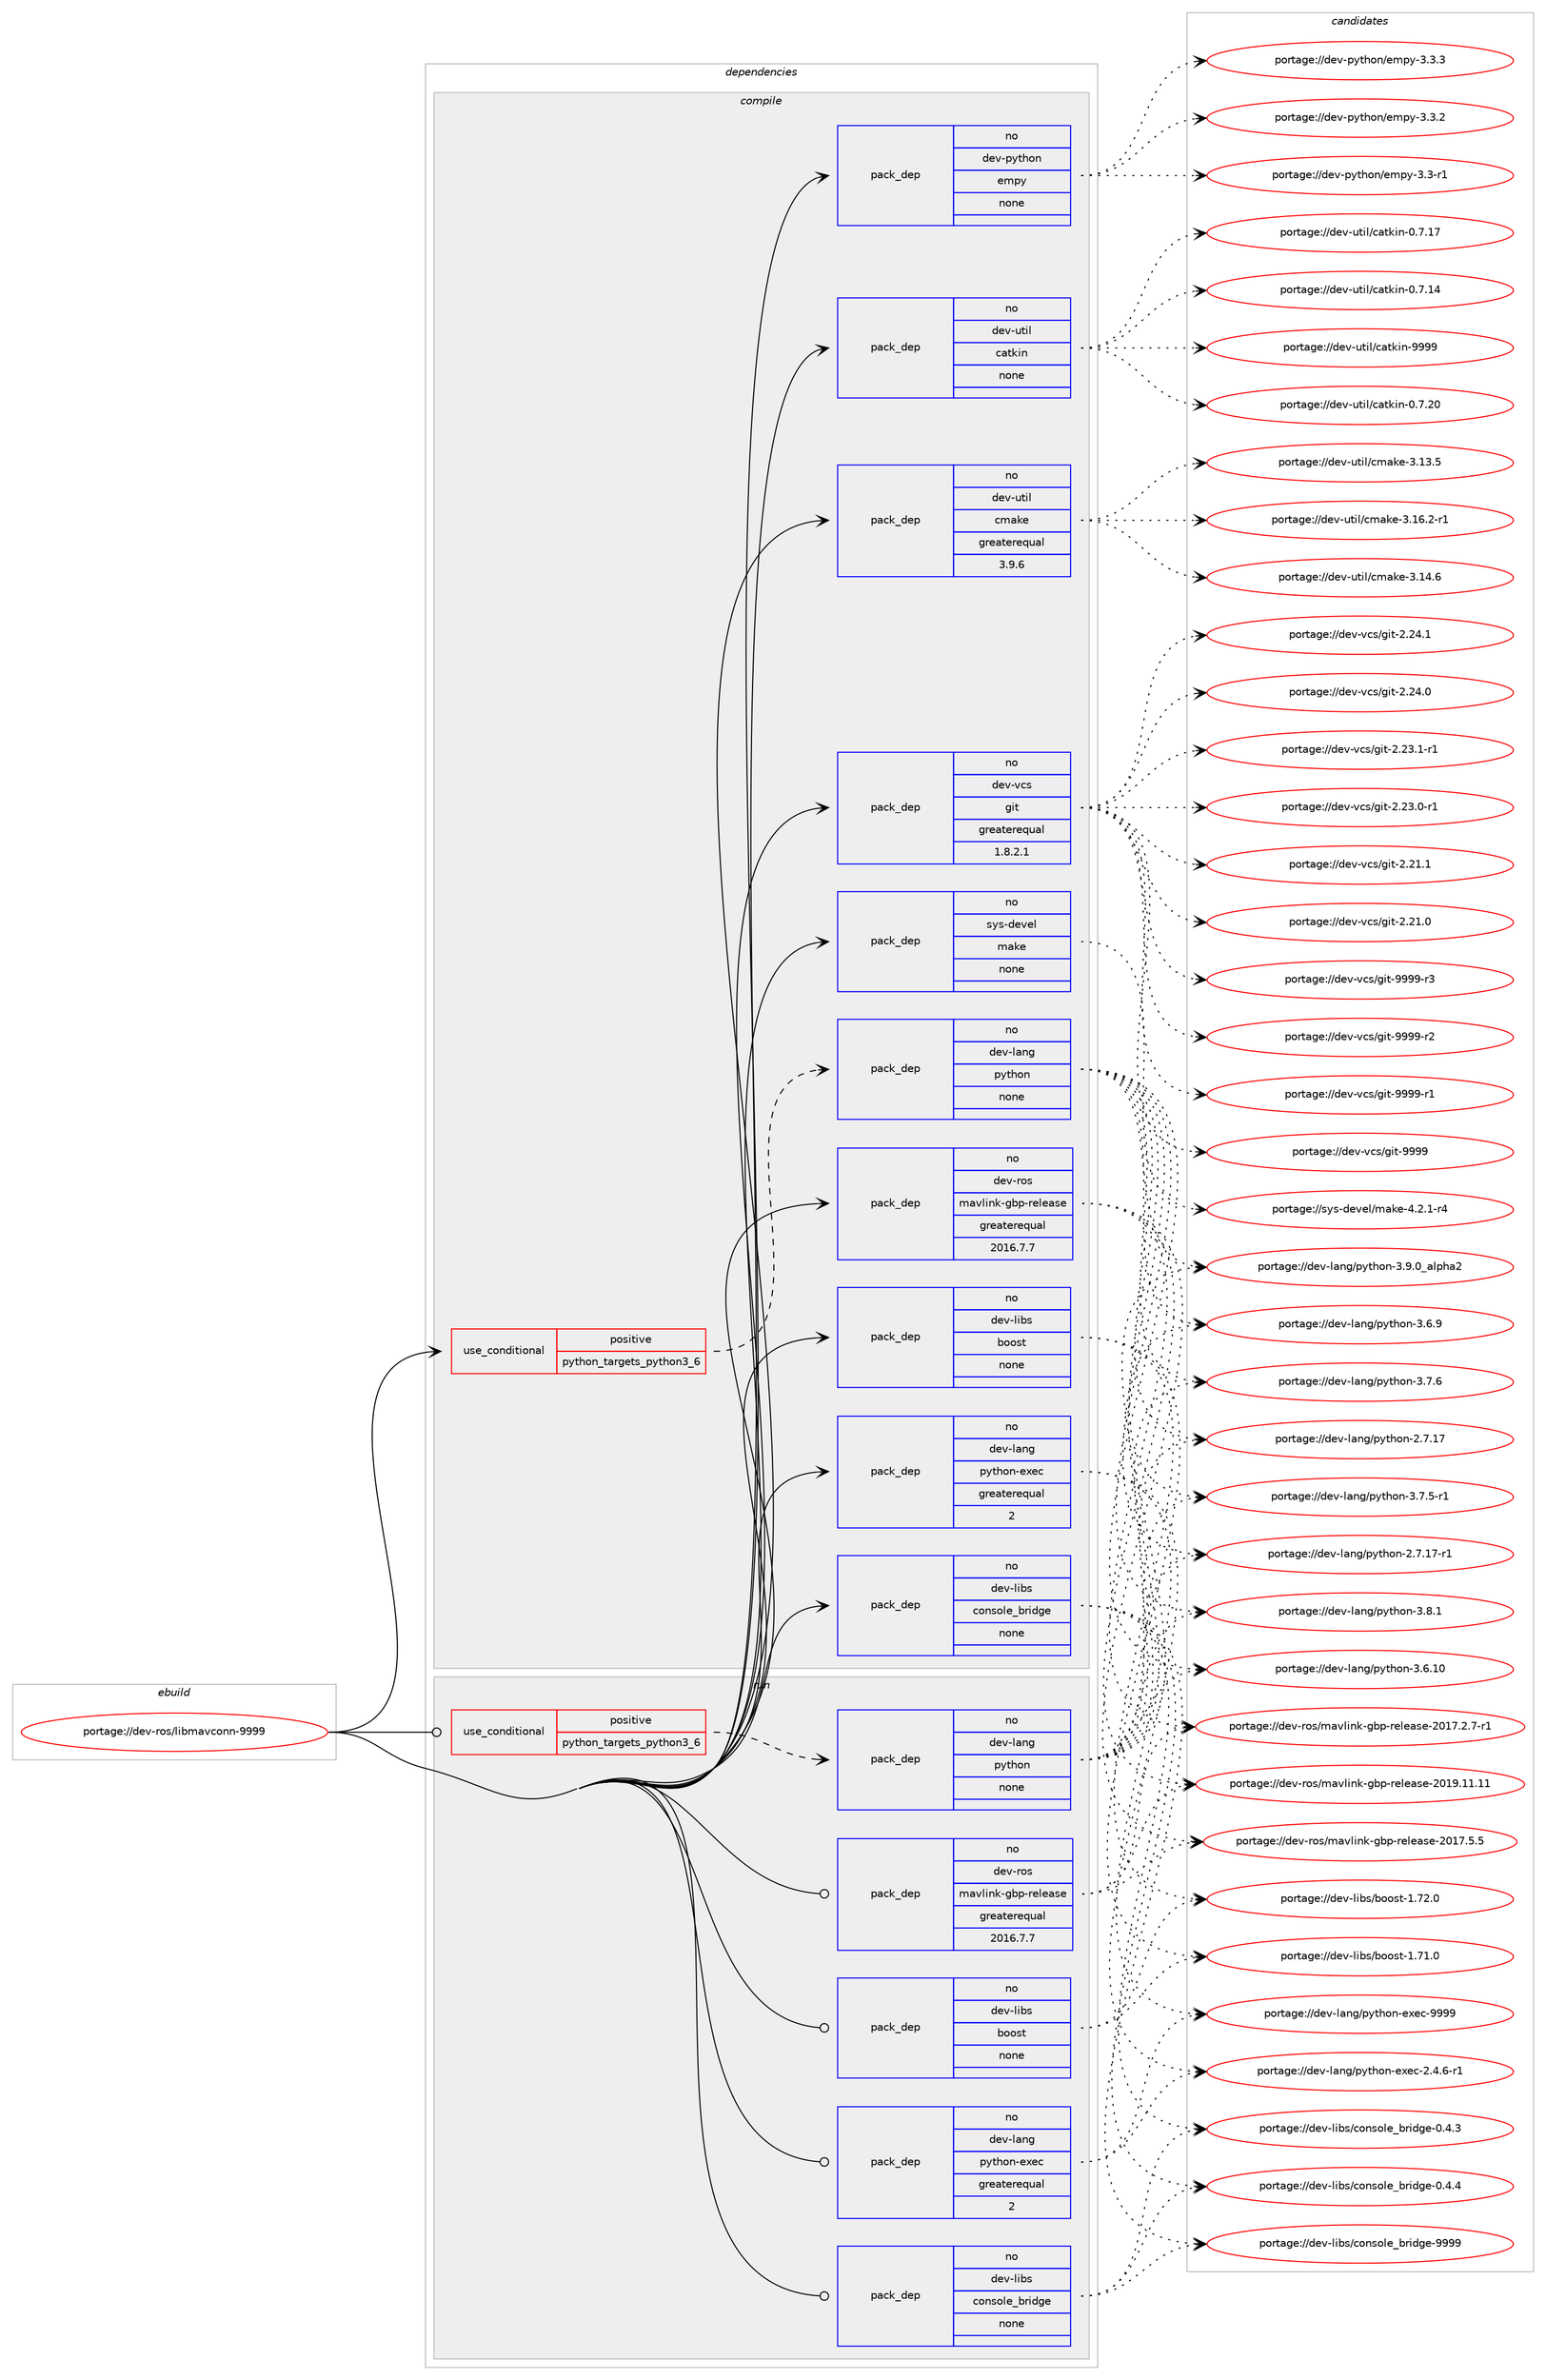 digraph prolog {

# *************
# Graph options
# *************

newrank=true;
concentrate=true;
compound=true;
graph [rankdir=LR,fontname=Helvetica,fontsize=10,ranksep=1.5];#, ranksep=2.5, nodesep=0.2];
edge  [arrowhead=vee];
node  [fontname=Helvetica,fontsize=10];

# **********
# The ebuild
# **********

subgraph cluster_leftcol {
color=gray;
label=<<i>ebuild</i>>;
id [label="portage://dev-ros/libmavconn-9999", color=red, width=4, href="../dev-ros/libmavconn-9999.svg"];
}

# ****************
# The dependencies
# ****************

subgraph cluster_midcol {
color=gray;
label=<<i>dependencies</i>>;
subgraph cluster_compile {
fillcolor="#eeeeee";
style=filled;
label=<<i>compile</i>>;
subgraph cond99852 {
dependency398377 [label=<<TABLE BORDER="0" CELLBORDER="1" CELLSPACING="0" CELLPADDING="4"><TR><TD ROWSPAN="3" CELLPADDING="10">use_conditional</TD></TR><TR><TD>positive</TD></TR><TR><TD>python_targets_python3_6</TD></TR></TABLE>>, shape=none, color=red];
subgraph pack293672 {
dependency398378 [label=<<TABLE BORDER="0" CELLBORDER="1" CELLSPACING="0" CELLPADDING="4" WIDTH="220"><TR><TD ROWSPAN="6" CELLPADDING="30">pack_dep</TD></TR><TR><TD WIDTH="110">no</TD></TR><TR><TD>dev-lang</TD></TR><TR><TD>python</TD></TR><TR><TD>none</TD></TR><TR><TD></TD></TR></TABLE>>, shape=none, color=blue];
}
dependency398377:e -> dependency398378:w [weight=20,style="dashed",arrowhead="vee"];
}
id:e -> dependency398377:w [weight=20,style="solid",arrowhead="vee"];
subgraph pack293673 {
dependency398379 [label=<<TABLE BORDER="0" CELLBORDER="1" CELLSPACING="0" CELLPADDING="4" WIDTH="220"><TR><TD ROWSPAN="6" CELLPADDING="30">pack_dep</TD></TR><TR><TD WIDTH="110">no</TD></TR><TR><TD>dev-lang</TD></TR><TR><TD>python-exec</TD></TR><TR><TD>greaterequal</TD></TR><TR><TD>2</TD></TR></TABLE>>, shape=none, color=blue];
}
id:e -> dependency398379:w [weight=20,style="solid",arrowhead="vee"];
subgraph pack293674 {
dependency398380 [label=<<TABLE BORDER="0" CELLBORDER="1" CELLSPACING="0" CELLPADDING="4" WIDTH="220"><TR><TD ROWSPAN="6" CELLPADDING="30">pack_dep</TD></TR><TR><TD WIDTH="110">no</TD></TR><TR><TD>dev-libs</TD></TR><TR><TD>boost</TD></TR><TR><TD>none</TD></TR><TR><TD></TD></TR></TABLE>>, shape=none, color=blue];
}
id:e -> dependency398380:w [weight=20,style="solid",arrowhead="vee"];
subgraph pack293675 {
dependency398381 [label=<<TABLE BORDER="0" CELLBORDER="1" CELLSPACING="0" CELLPADDING="4" WIDTH="220"><TR><TD ROWSPAN="6" CELLPADDING="30">pack_dep</TD></TR><TR><TD WIDTH="110">no</TD></TR><TR><TD>dev-libs</TD></TR><TR><TD>console_bridge</TD></TR><TR><TD>none</TD></TR><TR><TD></TD></TR></TABLE>>, shape=none, color=blue];
}
id:e -> dependency398381:w [weight=20,style="solid",arrowhead="vee"];
subgraph pack293676 {
dependency398382 [label=<<TABLE BORDER="0" CELLBORDER="1" CELLSPACING="0" CELLPADDING="4" WIDTH="220"><TR><TD ROWSPAN="6" CELLPADDING="30">pack_dep</TD></TR><TR><TD WIDTH="110">no</TD></TR><TR><TD>dev-python</TD></TR><TR><TD>empy</TD></TR><TR><TD>none</TD></TR><TR><TD></TD></TR></TABLE>>, shape=none, color=blue];
}
id:e -> dependency398382:w [weight=20,style="solid",arrowhead="vee"];
subgraph pack293677 {
dependency398383 [label=<<TABLE BORDER="0" CELLBORDER="1" CELLSPACING="0" CELLPADDING="4" WIDTH="220"><TR><TD ROWSPAN="6" CELLPADDING="30">pack_dep</TD></TR><TR><TD WIDTH="110">no</TD></TR><TR><TD>dev-ros</TD></TR><TR><TD>mavlink-gbp-release</TD></TR><TR><TD>greaterequal</TD></TR><TR><TD>2016.7.7</TD></TR></TABLE>>, shape=none, color=blue];
}
id:e -> dependency398383:w [weight=20,style="solid",arrowhead="vee"];
subgraph pack293678 {
dependency398384 [label=<<TABLE BORDER="0" CELLBORDER="1" CELLSPACING="0" CELLPADDING="4" WIDTH="220"><TR><TD ROWSPAN="6" CELLPADDING="30">pack_dep</TD></TR><TR><TD WIDTH="110">no</TD></TR><TR><TD>dev-util</TD></TR><TR><TD>catkin</TD></TR><TR><TD>none</TD></TR><TR><TD></TD></TR></TABLE>>, shape=none, color=blue];
}
id:e -> dependency398384:w [weight=20,style="solid",arrowhead="vee"];
subgraph pack293679 {
dependency398385 [label=<<TABLE BORDER="0" CELLBORDER="1" CELLSPACING="0" CELLPADDING="4" WIDTH="220"><TR><TD ROWSPAN="6" CELLPADDING="30">pack_dep</TD></TR><TR><TD WIDTH="110">no</TD></TR><TR><TD>dev-util</TD></TR><TR><TD>cmake</TD></TR><TR><TD>greaterequal</TD></TR><TR><TD>3.9.6</TD></TR></TABLE>>, shape=none, color=blue];
}
id:e -> dependency398385:w [weight=20,style="solid",arrowhead="vee"];
subgraph pack293680 {
dependency398386 [label=<<TABLE BORDER="0" CELLBORDER="1" CELLSPACING="0" CELLPADDING="4" WIDTH="220"><TR><TD ROWSPAN="6" CELLPADDING="30">pack_dep</TD></TR><TR><TD WIDTH="110">no</TD></TR><TR><TD>dev-vcs</TD></TR><TR><TD>git</TD></TR><TR><TD>greaterequal</TD></TR><TR><TD>1.8.2.1</TD></TR></TABLE>>, shape=none, color=blue];
}
id:e -> dependency398386:w [weight=20,style="solid",arrowhead="vee"];
subgraph pack293681 {
dependency398387 [label=<<TABLE BORDER="0" CELLBORDER="1" CELLSPACING="0" CELLPADDING="4" WIDTH="220"><TR><TD ROWSPAN="6" CELLPADDING="30">pack_dep</TD></TR><TR><TD WIDTH="110">no</TD></TR><TR><TD>sys-devel</TD></TR><TR><TD>make</TD></TR><TR><TD>none</TD></TR><TR><TD></TD></TR></TABLE>>, shape=none, color=blue];
}
id:e -> dependency398387:w [weight=20,style="solid",arrowhead="vee"];
}
subgraph cluster_compileandrun {
fillcolor="#eeeeee";
style=filled;
label=<<i>compile and run</i>>;
}
subgraph cluster_run {
fillcolor="#eeeeee";
style=filled;
label=<<i>run</i>>;
subgraph cond99853 {
dependency398388 [label=<<TABLE BORDER="0" CELLBORDER="1" CELLSPACING="0" CELLPADDING="4"><TR><TD ROWSPAN="3" CELLPADDING="10">use_conditional</TD></TR><TR><TD>positive</TD></TR><TR><TD>python_targets_python3_6</TD></TR></TABLE>>, shape=none, color=red];
subgraph pack293682 {
dependency398389 [label=<<TABLE BORDER="0" CELLBORDER="1" CELLSPACING="0" CELLPADDING="4" WIDTH="220"><TR><TD ROWSPAN="6" CELLPADDING="30">pack_dep</TD></TR><TR><TD WIDTH="110">no</TD></TR><TR><TD>dev-lang</TD></TR><TR><TD>python</TD></TR><TR><TD>none</TD></TR><TR><TD></TD></TR></TABLE>>, shape=none, color=blue];
}
dependency398388:e -> dependency398389:w [weight=20,style="dashed",arrowhead="vee"];
}
id:e -> dependency398388:w [weight=20,style="solid",arrowhead="odot"];
subgraph pack293683 {
dependency398390 [label=<<TABLE BORDER="0" CELLBORDER="1" CELLSPACING="0" CELLPADDING="4" WIDTH="220"><TR><TD ROWSPAN="6" CELLPADDING="30">pack_dep</TD></TR><TR><TD WIDTH="110">no</TD></TR><TR><TD>dev-lang</TD></TR><TR><TD>python-exec</TD></TR><TR><TD>greaterequal</TD></TR><TR><TD>2</TD></TR></TABLE>>, shape=none, color=blue];
}
id:e -> dependency398390:w [weight=20,style="solid",arrowhead="odot"];
subgraph pack293684 {
dependency398391 [label=<<TABLE BORDER="0" CELLBORDER="1" CELLSPACING="0" CELLPADDING="4" WIDTH="220"><TR><TD ROWSPAN="6" CELLPADDING="30">pack_dep</TD></TR><TR><TD WIDTH="110">no</TD></TR><TR><TD>dev-libs</TD></TR><TR><TD>boost</TD></TR><TR><TD>none</TD></TR><TR><TD></TD></TR></TABLE>>, shape=none, color=blue];
}
id:e -> dependency398391:w [weight=20,style="solid",arrowhead="odot"];
subgraph pack293685 {
dependency398392 [label=<<TABLE BORDER="0" CELLBORDER="1" CELLSPACING="0" CELLPADDING="4" WIDTH="220"><TR><TD ROWSPAN="6" CELLPADDING="30">pack_dep</TD></TR><TR><TD WIDTH="110">no</TD></TR><TR><TD>dev-libs</TD></TR><TR><TD>console_bridge</TD></TR><TR><TD>none</TD></TR><TR><TD></TD></TR></TABLE>>, shape=none, color=blue];
}
id:e -> dependency398392:w [weight=20,style="solid",arrowhead="odot"];
subgraph pack293686 {
dependency398393 [label=<<TABLE BORDER="0" CELLBORDER="1" CELLSPACING="0" CELLPADDING="4" WIDTH="220"><TR><TD ROWSPAN="6" CELLPADDING="30">pack_dep</TD></TR><TR><TD WIDTH="110">no</TD></TR><TR><TD>dev-ros</TD></TR><TR><TD>mavlink-gbp-release</TD></TR><TR><TD>greaterequal</TD></TR><TR><TD>2016.7.7</TD></TR></TABLE>>, shape=none, color=blue];
}
id:e -> dependency398393:w [weight=20,style="solid",arrowhead="odot"];
}
}

# **************
# The candidates
# **************

subgraph cluster_choices {
rank=same;
color=gray;
label=<<i>candidates</i>>;

subgraph choice293672 {
color=black;
nodesep=1;
choice10010111845108971101034711212111610411111045514657464895971081121049750 [label="portage://dev-lang/python-3.9.0_alpha2", color=red, width=4,href="../dev-lang/python-3.9.0_alpha2.svg"];
choice100101118451089711010347112121116104111110455146564649 [label="portage://dev-lang/python-3.8.1", color=red, width=4,href="../dev-lang/python-3.8.1.svg"];
choice100101118451089711010347112121116104111110455146554654 [label="portage://dev-lang/python-3.7.6", color=red, width=4,href="../dev-lang/python-3.7.6.svg"];
choice1001011184510897110103471121211161041111104551465546534511449 [label="portage://dev-lang/python-3.7.5-r1", color=red, width=4,href="../dev-lang/python-3.7.5-r1.svg"];
choice100101118451089711010347112121116104111110455146544657 [label="portage://dev-lang/python-3.6.9", color=red, width=4,href="../dev-lang/python-3.6.9.svg"];
choice10010111845108971101034711212111610411111045514654464948 [label="portage://dev-lang/python-3.6.10", color=red, width=4,href="../dev-lang/python-3.6.10.svg"];
choice100101118451089711010347112121116104111110455046554649554511449 [label="portage://dev-lang/python-2.7.17-r1", color=red, width=4,href="../dev-lang/python-2.7.17-r1.svg"];
choice10010111845108971101034711212111610411111045504655464955 [label="portage://dev-lang/python-2.7.17", color=red, width=4,href="../dev-lang/python-2.7.17.svg"];
dependency398378:e -> choice10010111845108971101034711212111610411111045514657464895971081121049750:w [style=dotted,weight="100"];
dependency398378:e -> choice100101118451089711010347112121116104111110455146564649:w [style=dotted,weight="100"];
dependency398378:e -> choice100101118451089711010347112121116104111110455146554654:w [style=dotted,weight="100"];
dependency398378:e -> choice1001011184510897110103471121211161041111104551465546534511449:w [style=dotted,weight="100"];
dependency398378:e -> choice100101118451089711010347112121116104111110455146544657:w [style=dotted,weight="100"];
dependency398378:e -> choice10010111845108971101034711212111610411111045514654464948:w [style=dotted,weight="100"];
dependency398378:e -> choice100101118451089711010347112121116104111110455046554649554511449:w [style=dotted,weight="100"];
dependency398378:e -> choice10010111845108971101034711212111610411111045504655464955:w [style=dotted,weight="100"];
}
subgraph choice293673 {
color=black;
nodesep=1;
choice10010111845108971101034711212111610411111045101120101994557575757 [label="portage://dev-lang/python-exec-9999", color=red, width=4,href="../dev-lang/python-exec-9999.svg"];
choice10010111845108971101034711212111610411111045101120101994550465246544511449 [label="portage://dev-lang/python-exec-2.4.6-r1", color=red, width=4,href="../dev-lang/python-exec-2.4.6-r1.svg"];
dependency398379:e -> choice10010111845108971101034711212111610411111045101120101994557575757:w [style=dotted,weight="100"];
dependency398379:e -> choice10010111845108971101034711212111610411111045101120101994550465246544511449:w [style=dotted,weight="100"];
}
subgraph choice293674 {
color=black;
nodesep=1;
choice1001011184510810598115479811111111511645494655504648 [label="portage://dev-libs/boost-1.72.0", color=red, width=4,href="../dev-libs/boost-1.72.0.svg"];
choice1001011184510810598115479811111111511645494655494648 [label="portage://dev-libs/boost-1.71.0", color=red, width=4,href="../dev-libs/boost-1.71.0.svg"];
dependency398380:e -> choice1001011184510810598115479811111111511645494655504648:w [style=dotted,weight="100"];
dependency398380:e -> choice1001011184510810598115479811111111511645494655494648:w [style=dotted,weight="100"];
}
subgraph choice293675 {
color=black;
nodesep=1;
choice1001011184510810598115479911111011511110810195981141051001031014557575757 [label="portage://dev-libs/console_bridge-9999", color=red, width=4,href="../dev-libs/console_bridge-9999.svg"];
choice100101118451081059811547991111101151111081019598114105100103101454846524652 [label="portage://dev-libs/console_bridge-0.4.4", color=red, width=4,href="../dev-libs/console_bridge-0.4.4.svg"];
choice100101118451081059811547991111101151111081019598114105100103101454846524651 [label="portage://dev-libs/console_bridge-0.4.3", color=red, width=4,href="../dev-libs/console_bridge-0.4.3.svg"];
dependency398381:e -> choice1001011184510810598115479911111011511110810195981141051001031014557575757:w [style=dotted,weight="100"];
dependency398381:e -> choice100101118451081059811547991111101151111081019598114105100103101454846524652:w [style=dotted,weight="100"];
dependency398381:e -> choice100101118451081059811547991111101151111081019598114105100103101454846524651:w [style=dotted,weight="100"];
}
subgraph choice293676 {
color=black;
nodesep=1;
choice1001011184511212111610411111047101109112121455146514651 [label="portage://dev-python/empy-3.3.3", color=red, width=4,href="../dev-python/empy-3.3.3.svg"];
choice1001011184511212111610411111047101109112121455146514650 [label="portage://dev-python/empy-3.3.2", color=red, width=4,href="../dev-python/empy-3.3.2.svg"];
choice1001011184511212111610411111047101109112121455146514511449 [label="portage://dev-python/empy-3.3-r1", color=red, width=4,href="../dev-python/empy-3.3-r1.svg"];
dependency398382:e -> choice1001011184511212111610411111047101109112121455146514651:w [style=dotted,weight="100"];
dependency398382:e -> choice1001011184511212111610411111047101109112121455146514650:w [style=dotted,weight="100"];
dependency398382:e -> choice1001011184511212111610411111047101109112121455146514511449:w [style=dotted,weight="100"];
}
subgraph choice293677 {
color=black;
nodesep=1;
choice100101118451141111154710997118108105110107451039811245114101108101971151014550484957464949464949 [label="portage://dev-ros/mavlink-gbp-release-2019.11.11", color=red, width=4,href="../dev-ros/mavlink-gbp-release-2019.11.11.svg"];
choice10010111845114111115471099711810810511010745103981124511410110810197115101455048495546534653 [label="portage://dev-ros/mavlink-gbp-release-2017.5.5", color=red, width=4,href="../dev-ros/mavlink-gbp-release-2017.5.5.svg"];
choice100101118451141111154710997118108105110107451039811245114101108101971151014550484955465046554511449 [label="portage://dev-ros/mavlink-gbp-release-2017.2.7-r1", color=red, width=4,href="../dev-ros/mavlink-gbp-release-2017.2.7-r1.svg"];
dependency398383:e -> choice100101118451141111154710997118108105110107451039811245114101108101971151014550484957464949464949:w [style=dotted,weight="100"];
dependency398383:e -> choice10010111845114111115471099711810810511010745103981124511410110810197115101455048495546534653:w [style=dotted,weight="100"];
dependency398383:e -> choice100101118451141111154710997118108105110107451039811245114101108101971151014550484955465046554511449:w [style=dotted,weight="100"];
}
subgraph choice293678 {
color=black;
nodesep=1;
choice100101118451171161051084799971161071051104557575757 [label="portage://dev-util/catkin-9999", color=red, width=4,href="../dev-util/catkin-9999.svg"];
choice1001011184511711610510847999711610710511045484655465048 [label="portage://dev-util/catkin-0.7.20", color=red, width=4,href="../dev-util/catkin-0.7.20.svg"];
choice1001011184511711610510847999711610710511045484655464955 [label="portage://dev-util/catkin-0.7.17", color=red, width=4,href="../dev-util/catkin-0.7.17.svg"];
choice1001011184511711610510847999711610710511045484655464952 [label="portage://dev-util/catkin-0.7.14", color=red, width=4,href="../dev-util/catkin-0.7.14.svg"];
dependency398384:e -> choice100101118451171161051084799971161071051104557575757:w [style=dotted,weight="100"];
dependency398384:e -> choice1001011184511711610510847999711610710511045484655465048:w [style=dotted,weight="100"];
dependency398384:e -> choice1001011184511711610510847999711610710511045484655464955:w [style=dotted,weight="100"];
dependency398384:e -> choice1001011184511711610510847999711610710511045484655464952:w [style=dotted,weight="100"];
}
subgraph choice293679 {
color=black;
nodesep=1;
choice10010111845117116105108479910997107101455146495446504511449 [label="portage://dev-util/cmake-3.16.2-r1", color=red, width=4,href="../dev-util/cmake-3.16.2-r1.svg"];
choice1001011184511711610510847991099710710145514649524654 [label="portage://dev-util/cmake-3.14.6", color=red, width=4,href="../dev-util/cmake-3.14.6.svg"];
choice1001011184511711610510847991099710710145514649514653 [label="portage://dev-util/cmake-3.13.5", color=red, width=4,href="../dev-util/cmake-3.13.5.svg"];
dependency398385:e -> choice10010111845117116105108479910997107101455146495446504511449:w [style=dotted,weight="100"];
dependency398385:e -> choice1001011184511711610510847991099710710145514649524654:w [style=dotted,weight="100"];
dependency398385:e -> choice1001011184511711610510847991099710710145514649514653:w [style=dotted,weight="100"];
}
subgraph choice293680 {
color=black;
nodesep=1;
choice10010111845118991154710310511645575757574511451 [label="portage://dev-vcs/git-9999-r3", color=red, width=4,href="../dev-vcs/git-9999-r3.svg"];
choice10010111845118991154710310511645575757574511450 [label="portage://dev-vcs/git-9999-r2", color=red, width=4,href="../dev-vcs/git-9999-r2.svg"];
choice10010111845118991154710310511645575757574511449 [label="portage://dev-vcs/git-9999-r1", color=red, width=4,href="../dev-vcs/git-9999-r1.svg"];
choice1001011184511899115471031051164557575757 [label="portage://dev-vcs/git-9999", color=red, width=4,href="../dev-vcs/git-9999.svg"];
choice10010111845118991154710310511645504650524649 [label="portage://dev-vcs/git-2.24.1", color=red, width=4,href="../dev-vcs/git-2.24.1.svg"];
choice10010111845118991154710310511645504650524648 [label="portage://dev-vcs/git-2.24.0", color=red, width=4,href="../dev-vcs/git-2.24.0.svg"];
choice100101118451189911547103105116455046505146494511449 [label="portage://dev-vcs/git-2.23.1-r1", color=red, width=4,href="../dev-vcs/git-2.23.1-r1.svg"];
choice100101118451189911547103105116455046505146484511449 [label="portage://dev-vcs/git-2.23.0-r1", color=red, width=4,href="../dev-vcs/git-2.23.0-r1.svg"];
choice10010111845118991154710310511645504650494649 [label="portage://dev-vcs/git-2.21.1", color=red, width=4,href="../dev-vcs/git-2.21.1.svg"];
choice10010111845118991154710310511645504650494648 [label="portage://dev-vcs/git-2.21.0", color=red, width=4,href="../dev-vcs/git-2.21.0.svg"];
dependency398386:e -> choice10010111845118991154710310511645575757574511451:w [style=dotted,weight="100"];
dependency398386:e -> choice10010111845118991154710310511645575757574511450:w [style=dotted,weight="100"];
dependency398386:e -> choice10010111845118991154710310511645575757574511449:w [style=dotted,weight="100"];
dependency398386:e -> choice1001011184511899115471031051164557575757:w [style=dotted,weight="100"];
dependency398386:e -> choice10010111845118991154710310511645504650524649:w [style=dotted,weight="100"];
dependency398386:e -> choice10010111845118991154710310511645504650524648:w [style=dotted,weight="100"];
dependency398386:e -> choice100101118451189911547103105116455046505146494511449:w [style=dotted,weight="100"];
dependency398386:e -> choice100101118451189911547103105116455046505146484511449:w [style=dotted,weight="100"];
dependency398386:e -> choice10010111845118991154710310511645504650494649:w [style=dotted,weight="100"];
dependency398386:e -> choice10010111845118991154710310511645504650494648:w [style=dotted,weight="100"];
}
subgraph choice293681 {
color=black;
nodesep=1;
choice1151211154510010111810110847109971071014552465046494511452 [label="portage://sys-devel/make-4.2.1-r4", color=red, width=4,href="../sys-devel/make-4.2.1-r4.svg"];
dependency398387:e -> choice1151211154510010111810110847109971071014552465046494511452:w [style=dotted,weight="100"];
}
subgraph choice293682 {
color=black;
nodesep=1;
choice10010111845108971101034711212111610411111045514657464895971081121049750 [label="portage://dev-lang/python-3.9.0_alpha2", color=red, width=4,href="../dev-lang/python-3.9.0_alpha2.svg"];
choice100101118451089711010347112121116104111110455146564649 [label="portage://dev-lang/python-3.8.1", color=red, width=4,href="../dev-lang/python-3.8.1.svg"];
choice100101118451089711010347112121116104111110455146554654 [label="portage://dev-lang/python-3.7.6", color=red, width=4,href="../dev-lang/python-3.7.6.svg"];
choice1001011184510897110103471121211161041111104551465546534511449 [label="portage://dev-lang/python-3.7.5-r1", color=red, width=4,href="../dev-lang/python-3.7.5-r1.svg"];
choice100101118451089711010347112121116104111110455146544657 [label="portage://dev-lang/python-3.6.9", color=red, width=4,href="../dev-lang/python-3.6.9.svg"];
choice10010111845108971101034711212111610411111045514654464948 [label="portage://dev-lang/python-3.6.10", color=red, width=4,href="../dev-lang/python-3.6.10.svg"];
choice100101118451089711010347112121116104111110455046554649554511449 [label="portage://dev-lang/python-2.7.17-r1", color=red, width=4,href="../dev-lang/python-2.7.17-r1.svg"];
choice10010111845108971101034711212111610411111045504655464955 [label="portage://dev-lang/python-2.7.17", color=red, width=4,href="../dev-lang/python-2.7.17.svg"];
dependency398389:e -> choice10010111845108971101034711212111610411111045514657464895971081121049750:w [style=dotted,weight="100"];
dependency398389:e -> choice100101118451089711010347112121116104111110455146564649:w [style=dotted,weight="100"];
dependency398389:e -> choice100101118451089711010347112121116104111110455146554654:w [style=dotted,weight="100"];
dependency398389:e -> choice1001011184510897110103471121211161041111104551465546534511449:w [style=dotted,weight="100"];
dependency398389:e -> choice100101118451089711010347112121116104111110455146544657:w [style=dotted,weight="100"];
dependency398389:e -> choice10010111845108971101034711212111610411111045514654464948:w [style=dotted,weight="100"];
dependency398389:e -> choice100101118451089711010347112121116104111110455046554649554511449:w [style=dotted,weight="100"];
dependency398389:e -> choice10010111845108971101034711212111610411111045504655464955:w [style=dotted,weight="100"];
}
subgraph choice293683 {
color=black;
nodesep=1;
choice10010111845108971101034711212111610411111045101120101994557575757 [label="portage://dev-lang/python-exec-9999", color=red, width=4,href="../dev-lang/python-exec-9999.svg"];
choice10010111845108971101034711212111610411111045101120101994550465246544511449 [label="portage://dev-lang/python-exec-2.4.6-r1", color=red, width=4,href="../dev-lang/python-exec-2.4.6-r1.svg"];
dependency398390:e -> choice10010111845108971101034711212111610411111045101120101994557575757:w [style=dotted,weight="100"];
dependency398390:e -> choice10010111845108971101034711212111610411111045101120101994550465246544511449:w [style=dotted,weight="100"];
}
subgraph choice293684 {
color=black;
nodesep=1;
choice1001011184510810598115479811111111511645494655504648 [label="portage://dev-libs/boost-1.72.0", color=red, width=4,href="../dev-libs/boost-1.72.0.svg"];
choice1001011184510810598115479811111111511645494655494648 [label="portage://dev-libs/boost-1.71.0", color=red, width=4,href="../dev-libs/boost-1.71.0.svg"];
dependency398391:e -> choice1001011184510810598115479811111111511645494655504648:w [style=dotted,weight="100"];
dependency398391:e -> choice1001011184510810598115479811111111511645494655494648:w [style=dotted,weight="100"];
}
subgraph choice293685 {
color=black;
nodesep=1;
choice1001011184510810598115479911111011511110810195981141051001031014557575757 [label="portage://dev-libs/console_bridge-9999", color=red, width=4,href="../dev-libs/console_bridge-9999.svg"];
choice100101118451081059811547991111101151111081019598114105100103101454846524652 [label="portage://dev-libs/console_bridge-0.4.4", color=red, width=4,href="../dev-libs/console_bridge-0.4.4.svg"];
choice100101118451081059811547991111101151111081019598114105100103101454846524651 [label="portage://dev-libs/console_bridge-0.4.3", color=red, width=4,href="../dev-libs/console_bridge-0.4.3.svg"];
dependency398392:e -> choice1001011184510810598115479911111011511110810195981141051001031014557575757:w [style=dotted,weight="100"];
dependency398392:e -> choice100101118451081059811547991111101151111081019598114105100103101454846524652:w [style=dotted,weight="100"];
dependency398392:e -> choice100101118451081059811547991111101151111081019598114105100103101454846524651:w [style=dotted,weight="100"];
}
subgraph choice293686 {
color=black;
nodesep=1;
choice100101118451141111154710997118108105110107451039811245114101108101971151014550484957464949464949 [label="portage://dev-ros/mavlink-gbp-release-2019.11.11", color=red, width=4,href="../dev-ros/mavlink-gbp-release-2019.11.11.svg"];
choice10010111845114111115471099711810810511010745103981124511410110810197115101455048495546534653 [label="portage://dev-ros/mavlink-gbp-release-2017.5.5", color=red, width=4,href="../dev-ros/mavlink-gbp-release-2017.5.5.svg"];
choice100101118451141111154710997118108105110107451039811245114101108101971151014550484955465046554511449 [label="portage://dev-ros/mavlink-gbp-release-2017.2.7-r1", color=red, width=4,href="../dev-ros/mavlink-gbp-release-2017.2.7-r1.svg"];
dependency398393:e -> choice100101118451141111154710997118108105110107451039811245114101108101971151014550484957464949464949:w [style=dotted,weight="100"];
dependency398393:e -> choice10010111845114111115471099711810810511010745103981124511410110810197115101455048495546534653:w [style=dotted,weight="100"];
dependency398393:e -> choice100101118451141111154710997118108105110107451039811245114101108101971151014550484955465046554511449:w [style=dotted,weight="100"];
}
}

}
